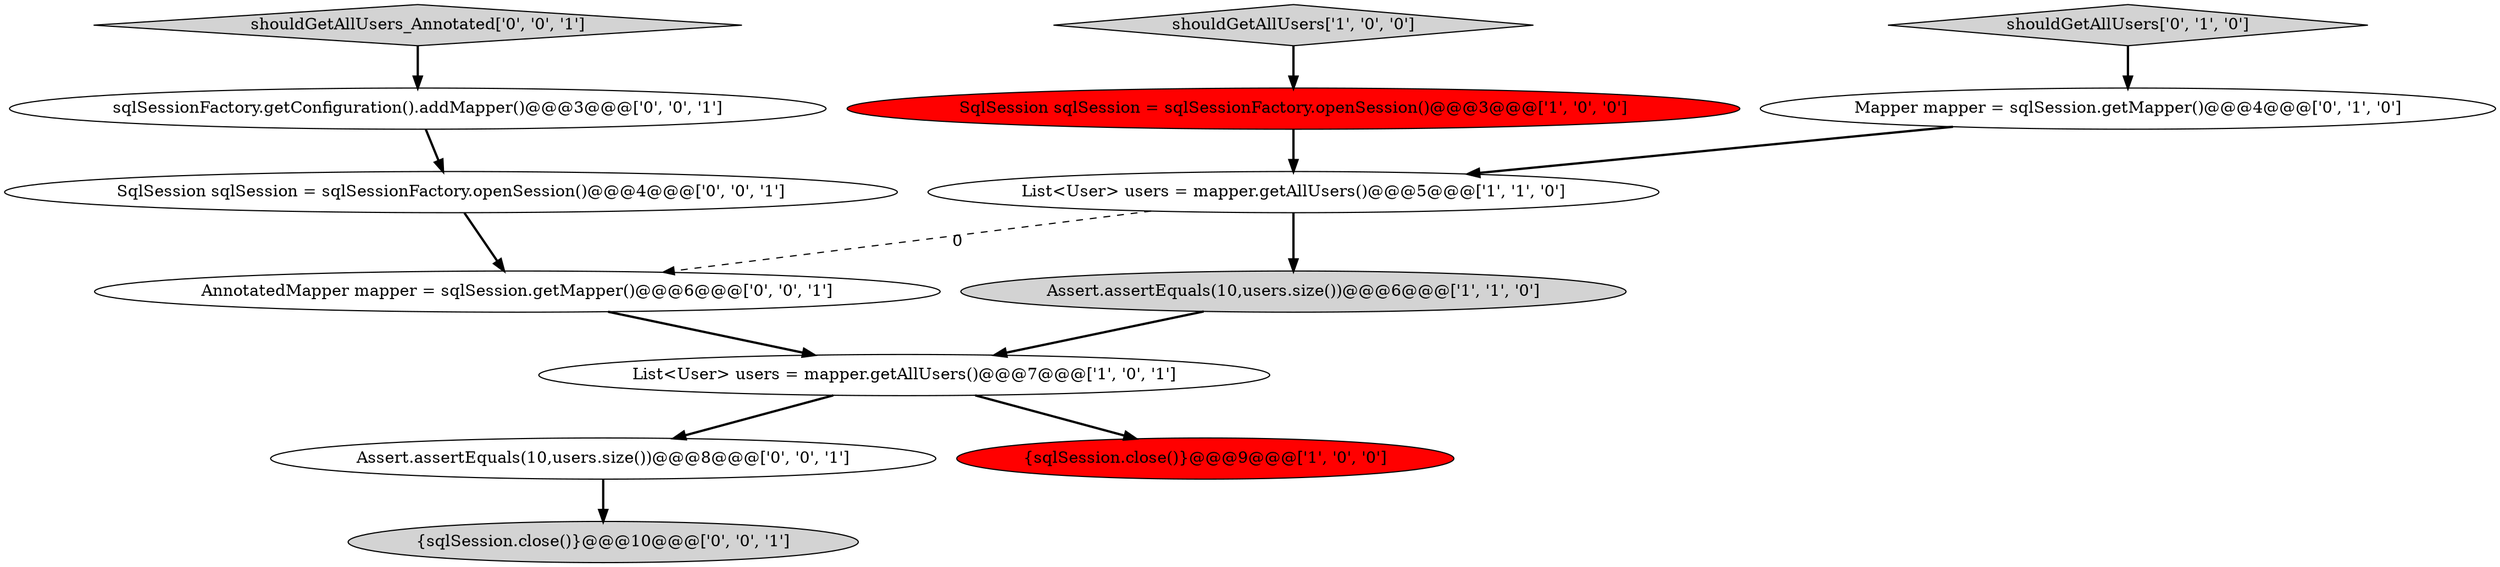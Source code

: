 digraph {
6 [style = filled, label = "Mapper mapper = sqlSession.getMapper()@@@4@@@['0', '1', '0']", fillcolor = white, shape = ellipse image = "AAA0AAABBB2BBB"];
10 [style = filled, label = "Assert.assertEquals(10,users.size())@@@8@@@['0', '0', '1']", fillcolor = white, shape = ellipse image = "AAA0AAABBB3BBB"];
9 [style = filled, label = "AnnotatedMapper mapper = sqlSession.getMapper()@@@6@@@['0', '0', '1']", fillcolor = white, shape = ellipse image = "AAA0AAABBB3BBB"];
7 [style = filled, label = "shouldGetAllUsers['0', '1', '0']", fillcolor = lightgray, shape = diamond image = "AAA0AAABBB2BBB"];
3 [style = filled, label = "Assert.assertEquals(10,users.size())@@@6@@@['1', '1', '0']", fillcolor = lightgray, shape = ellipse image = "AAA0AAABBB1BBB"];
4 [style = filled, label = "List<User> users = mapper.getAllUsers()@@@5@@@['1', '1', '0']", fillcolor = white, shape = ellipse image = "AAA0AAABBB1BBB"];
2 [style = filled, label = "SqlSession sqlSession = sqlSessionFactory.openSession()@@@3@@@['1', '0', '0']", fillcolor = red, shape = ellipse image = "AAA1AAABBB1BBB"];
5 [style = filled, label = "shouldGetAllUsers['1', '0', '0']", fillcolor = lightgray, shape = diamond image = "AAA0AAABBB1BBB"];
8 [style = filled, label = "sqlSessionFactory.getConfiguration().addMapper()@@@3@@@['0', '0', '1']", fillcolor = white, shape = ellipse image = "AAA0AAABBB3BBB"];
11 [style = filled, label = "shouldGetAllUsers_Annotated['0', '0', '1']", fillcolor = lightgray, shape = diamond image = "AAA0AAABBB3BBB"];
12 [style = filled, label = "SqlSession sqlSession = sqlSessionFactory.openSession()@@@4@@@['0', '0', '1']", fillcolor = white, shape = ellipse image = "AAA0AAABBB3BBB"];
0 [style = filled, label = "List<User> users = mapper.getAllUsers()@@@7@@@['1', '0', '1']", fillcolor = white, shape = ellipse image = "AAA0AAABBB1BBB"];
13 [style = filled, label = "{sqlSession.close()}@@@10@@@['0', '0', '1']", fillcolor = lightgray, shape = ellipse image = "AAA0AAABBB3BBB"];
1 [style = filled, label = "{sqlSession.close()}@@@9@@@['1', '0', '0']", fillcolor = red, shape = ellipse image = "AAA1AAABBB1BBB"];
11->8 [style = bold, label=""];
4->3 [style = bold, label=""];
6->4 [style = bold, label=""];
5->2 [style = bold, label=""];
0->10 [style = bold, label=""];
4->9 [style = dashed, label="0"];
9->0 [style = bold, label=""];
10->13 [style = bold, label=""];
12->9 [style = bold, label=""];
2->4 [style = bold, label=""];
0->1 [style = bold, label=""];
8->12 [style = bold, label=""];
3->0 [style = bold, label=""];
7->6 [style = bold, label=""];
}
